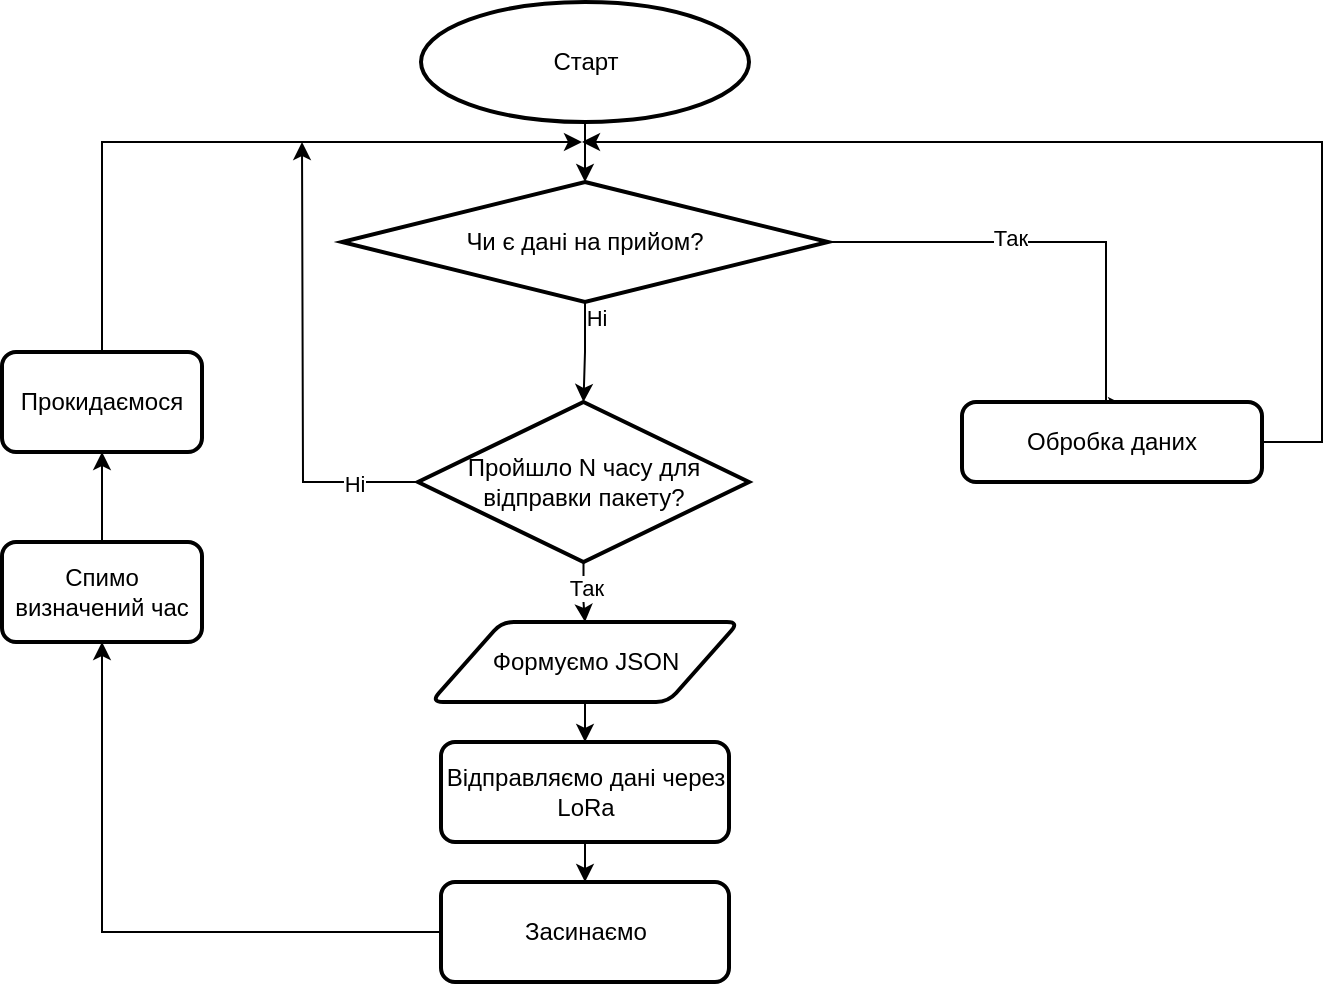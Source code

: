 <mxfile version="21.6.5" type="device">
  <diagram id="C5RBs43oDa-KdzZeNtuy" name="Page-1">
    <mxGraphModel dx="880" dy="442" grid="1" gridSize="10" guides="1" tooltips="1" connect="1" arrows="1" fold="1" page="1" pageScale="1" pageWidth="827" pageHeight="1169" math="0" shadow="0">
      <root>
        <mxCell id="WIyWlLk6GJQsqaUBKTNV-0" />
        <mxCell id="WIyWlLk6GJQsqaUBKTNV-1" parent="WIyWlLk6GJQsqaUBKTNV-0" />
        <mxCell id="3Om4vzX-cb80jLR6wKaC-2" style="edgeStyle=orthogonalEdgeStyle;rounded=0;orthogonalLoop=1;jettySize=auto;html=1;exitX=0.5;exitY=1;exitDx=0;exitDy=0;exitPerimeter=0;entryX=0.5;entryY=0;entryDx=0;entryDy=0;entryPerimeter=0;" edge="1" parent="WIyWlLk6GJQsqaUBKTNV-1" source="3Om4vzX-cb80jLR6wKaC-0" target="3Om4vzX-cb80jLR6wKaC-1">
          <mxGeometry relative="1" as="geometry" />
        </mxCell>
        <mxCell id="3Om4vzX-cb80jLR6wKaC-0" value="Старт" style="strokeWidth=2;html=1;shape=mxgraph.flowchart.start_1;whiteSpace=wrap;" vertex="1" parent="WIyWlLk6GJQsqaUBKTNV-1">
          <mxGeometry x="319.5" y="20" width="164" height="60" as="geometry" />
        </mxCell>
        <mxCell id="3Om4vzX-cb80jLR6wKaC-4" style="edgeStyle=orthogonalEdgeStyle;rounded=0;orthogonalLoop=1;jettySize=auto;html=1;entryX=0.547;entryY=0.05;entryDx=0;entryDy=0;entryPerimeter=0;" edge="1" parent="WIyWlLk6GJQsqaUBKTNV-1" source="3Om4vzX-cb80jLR6wKaC-1" target="3Om4vzX-cb80jLR6wKaC-3">
          <mxGeometry relative="1" as="geometry">
            <Array as="points">
              <mxPoint x="662" y="140" />
            </Array>
          </mxGeometry>
        </mxCell>
        <mxCell id="3Om4vzX-cb80jLR6wKaC-5" value="&lt;div&gt;Так&lt;/div&gt;" style="edgeLabel;html=1;align=center;verticalAlign=middle;resizable=0;points=[];" vertex="1" connectable="0" parent="3Om4vzX-cb80jLR6wKaC-4">
          <mxGeometry x="-0.225" y="2" relative="1" as="geometry">
            <mxPoint x="1" as="offset" />
          </mxGeometry>
        </mxCell>
        <mxCell id="3Om4vzX-cb80jLR6wKaC-23" style="edgeStyle=orthogonalEdgeStyle;rounded=0;orthogonalLoop=1;jettySize=auto;html=1;entryX=0.5;entryY=0;entryDx=0;entryDy=0;entryPerimeter=0;" edge="1" parent="WIyWlLk6GJQsqaUBKTNV-1" source="3Om4vzX-cb80jLR6wKaC-1" target="3Om4vzX-cb80jLR6wKaC-18">
          <mxGeometry relative="1" as="geometry" />
        </mxCell>
        <mxCell id="3Om4vzX-cb80jLR6wKaC-25" value="&lt;div&gt;Ні&lt;/div&gt;" style="edgeLabel;html=1;align=center;verticalAlign=middle;resizable=0;points=[];" vertex="1" connectable="0" parent="3Om4vzX-cb80jLR6wKaC-23">
          <mxGeometry x="-0.68" y="5" relative="1" as="geometry">
            <mxPoint as="offset" />
          </mxGeometry>
        </mxCell>
        <mxCell id="3Om4vzX-cb80jLR6wKaC-1" value="Чи є дані на прийом?" style="strokeWidth=2;html=1;shape=mxgraph.flowchart.decision;whiteSpace=wrap;" vertex="1" parent="WIyWlLk6GJQsqaUBKTNV-1">
          <mxGeometry x="280" y="110" width="243" height="60" as="geometry" />
        </mxCell>
        <mxCell id="3Om4vzX-cb80jLR6wKaC-29" style="edgeStyle=orthogonalEdgeStyle;rounded=0;orthogonalLoop=1;jettySize=auto;html=1;exitX=1;exitY=0.5;exitDx=0;exitDy=0;" edge="1" parent="WIyWlLk6GJQsqaUBKTNV-1" source="3Om4vzX-cb80jLR6wKaC-3">
          <mxGeometry relative="1" as="geometry">
            <mxPoint x="400" y="90" as="targetPoint" />
            <Array as="points">
              <mxPoint x="770" y="240" />
              <mxPoint x="770" y="90" />
            </Array>
          </mxGeometry>
        </mxCell>
        <mxCell id="3Om4vzX-cb80jLR6wKaC-3" value="Обробка даних" style="rounded=1;whiteSpace=wrap;html=1;absoluteArcSize=1;arcSize=14;strokeWidth=2;" vertex="1" parent="WIyWlLk6GJQsqaUBKTNV-1">
          <mxGeometry x="590" y="220" width="150" height="40" as="geometry" />
        </mxCell>
        <mxCell id="3Om4vzX-cb80jLR6wKaC-9" style="edgeStyle=orthogonalEdgeStyle;rounded=0;orthogonalLoop=1;jettySize=auto;html=1;exitX=0.5;exitY=1;exitDx=0;exitDy=0;entryX=0.5;entryY=0;entryDx=0;entryDy=0;" edge="1" parent="WIyWlLk6GJQsqaUBKTNV-1" source="3Om4vzX-cb80jLR6wKaC-10" target="3Om4vzX-cb80jLR6wKaC-8">
          <mxGeometry relative="1" as="geometry" />
        </mxCell>
        <mxCell id="3Om4vzX-cb80jLR6wKaC-6" value="Формуємо JSON" style="shape=parallelogram;html=1;strokeWidth=2;perimeter=parallelogramPerimeter;whiteSpace=wrap;rounded=1;arcSize=12;size=0.23;" vertex="1" parent="WIyWlLk6GJQsqaUBKTNV-1">
          <mxGeometry x="324.5" y="330" width="154" height="40" as="geometry" />
        </mxCell>
        <mxCell id="3Om4vzX-cb80jLR6wKaC-13" style="edgeStyle=orthogonalEdgeStyle;rounded=0;orthogonalLoop=1;jettySize=auto;html=1;entryX=0.5;entryY=1;entryDx=0;entryDy=0;" edge="1" parent="WIyWlLk6GJQsqaUBKTNV-1" source="3Om4vzX-cb80jLR6wKaC-8" target="3Om4vzX-cb80jLR6wKaC-12">
          <mxGeometry relative="1" as="geometry" />
        </mxCell>
        <mxCell id="3Om4vzX-cb80jLR6wKaC-8" value="Засинаємо" style="rounded=1;whiteSpace=wrap;html=1;absoluteArcSize=1;arcSize=14;strokeWidth=2;" vertex="1" parent="WIyWlLk6GJQsqaUBKTNV-1">
          <mxGeometry x="329.5" y="460" width="144" height="50" as="geometry" />
        </mxCell>
        <mxCell id="3Om4vzX-cb80jLR6wKaC-14" style="edgeStyle=orthogonalEdgeStyle;rounded=0;orthogonalLoop=1;jettySize=auto;html=1;exitX=0.5;exitY=0;exitDx=0;exitDy=0;" edge="1" parent="WIyWlLk6GJQsqaUBKTNV-1" source="3Om4vzX-cb80jLR6wKaC-12" target="3Om4vzX-cb80jLR6wKaC-15">
          <mxGeometry relative="1" as="geometry">
            <mxPoint x="160" y="240" as="targetPoint" />
          </mxGeometry>
        </mxCell>
        <mxCell id="3Om4vzX-cb80jLR6wKaC-12" value="Спимо визначений час" style="rounded=1;whiteSpace=wrap;html=1;absoluteArcSize=1;arcSize=14;strokeWidth=2;" vertex="1" parent="WIyWlLk6GJQsqaUBKTNV-1">
          <mxGeometry x="110" y="290" width="100" height="50" as="geometry" />
        </mxCell>
        <mxCell id="3Om4vzX-cb80jLR6wKaC-16" style="edgeStyle=orthogonalEdgeStyle;rounded=0;orthogonalLoop=1;jettySize=auto;html=1;exitX=0.5;exitY=0;exitDx=0;exitDy=0;" edge="1" parent="WIyWlLk6GJQsqaUBKTNV-1" source="3Om4vzX-cb80jLR6wKaC-15">
          <mxGeometry relative="1" as="geometry">
            <mxPoint x="400" y="90" as="targetPoint" />
            <Array as="points">
              <mxPoint x="160" y="90" />
            </Array>
          </mxGeometry>
        </mxCell>
        <mxCell id="3Om4vzX-cb80jLR6wKaC-15" value="Прокидаємося" style="rounded=1;whiteSpace=wrap;html=1;absoluteArcSize=1;arcSize=14;strokeWidth=2;" vertex="1" parent="WIyWlLk6GJQsqaUBKTNV-1">
          <mxGeometry x="110" y="195" width="100" height="50" as="geometry" />
        </mxCell>
        <mxCell id="3Om4vzX-cb80jLR6wKaC-17" value="" style="edgeStyle=orthogonalEdgeStyle;rounded=0;orthogonalLoop=1;jettySize=auto;html=1;exitX=0.5;exitY=1;exitDx=0;exitDy=0;entryX=0.5;entryY=0;entryDx=0;entryDy=0;" edge="1" parent="WIyWlLk6GJQsqaUBKTNV-1" source="3Om4vzX-cb80jLR6wKaC-6" target="3Om4vzX-cb80jLR6wKaC-10">
          <mxGeometry relative="1" as="geometry">
            <mxPoint x="402" y="240" as="sourcePoint" />
            <mxPoint x="419" y="380" as="targetPoint" />
          </mxGeometry>
        </mxCell>
        <mxCell id="3Om4vzX-cb80jLR6wKaC-10" value="Відправляємо дані через LoRa" style="rounded=1;whiteSpace=wrap;html=1;absoluteArcSize=1;arcSize=14;strokeWidth=2;" vertex="1" parent="WIyWlLk6GJQsqaUBKTNV-1">
          <mxGeometry x="329.5" y="390" width="144" height="50" as="geometry" />
        </mxCell>
        <mxCell id="3Om4vzX-cb80jLR6wKaC-24" style="edgeStyle=orthogonalEdgeStyle;rounded=0;orthogonalLoop=1;jettySize=auto;html=1;entryX=0.5;entryY=0;entryDx=0;entryDy=0;" edge="1" parent="WIyWlLk6GJQsqaUBKTNV-1" source="3Om4vzX-cb80jLR6wKaC-18" target="3Om4vzX-cb80jLR6wKaC-6">
          <mxGeometry relative="1" as="geometry" />
        </mxCell>
        <mxCell id="3Om4vzX-cb80jLR6wKaC-26" value="Так" style="edgeLabel;html=1;align=center;verticalAlign=middle;resizable=0;points=[];" vertex="1" connectable="0" parent="3Om4vzX-cb80jLR6wKaC-24">
          <mxGeometry x="-0.153" y="1" relative="1" as="geometry">
            <mxPoint as="offset" />
          </mxGeometry>
        </mxCell>
        <mxCell id="3Om4vzX-cb80jLR6wKaC-27" style="edgeStyle=orthogonalEdgeStyle;rounded=0;orthogonalLoop=1;jettySize=auto;html=1;" edge="1" parent="WIyWlLk6GJQsqaUBKTNV-1" source="3Om4vzX-cb80jLR6wKaC-18">
          <mxGeometry relative="1" as="geometry">
            <mxPoint x="260" y="90" as="targetPoint" />
          </mxGeometry>
        </mxCell>
        <mxCell id="3Om4vzX-cb80jLR6wKaC-28" value="Ні" style="edgeLabel;html=1;align=center;verticalAlign=middle;resizable=0;points=[];" vertex="1" connectable="0" parent="3Om4vzX-cb80jLR6wKaC-27">
          <mxGeometry x="-0.719" y="1" relative="1" as="geometry">
            <mxPoint as="offset" />
          </mxGeometry>
        </mxCell>
        <mxCell id="3Om4vzX-cb80jLR6wKaC-18" value="Пройшло N часу для відправки пакету?" style="strokeWidth=2;html=1;shape=mxgraph.flowchart.decision;whiteSpace=wrap;" vertex="1" parent="WIyWlLk6GJQsqaUBKTNV-1">
          <mxGeometry x="318" y="220" width="165.5" height="80" as="geometry" />
        </mxCell>
      </root>
    </mxGraphModel>
  </diagram>
</mxfile>
